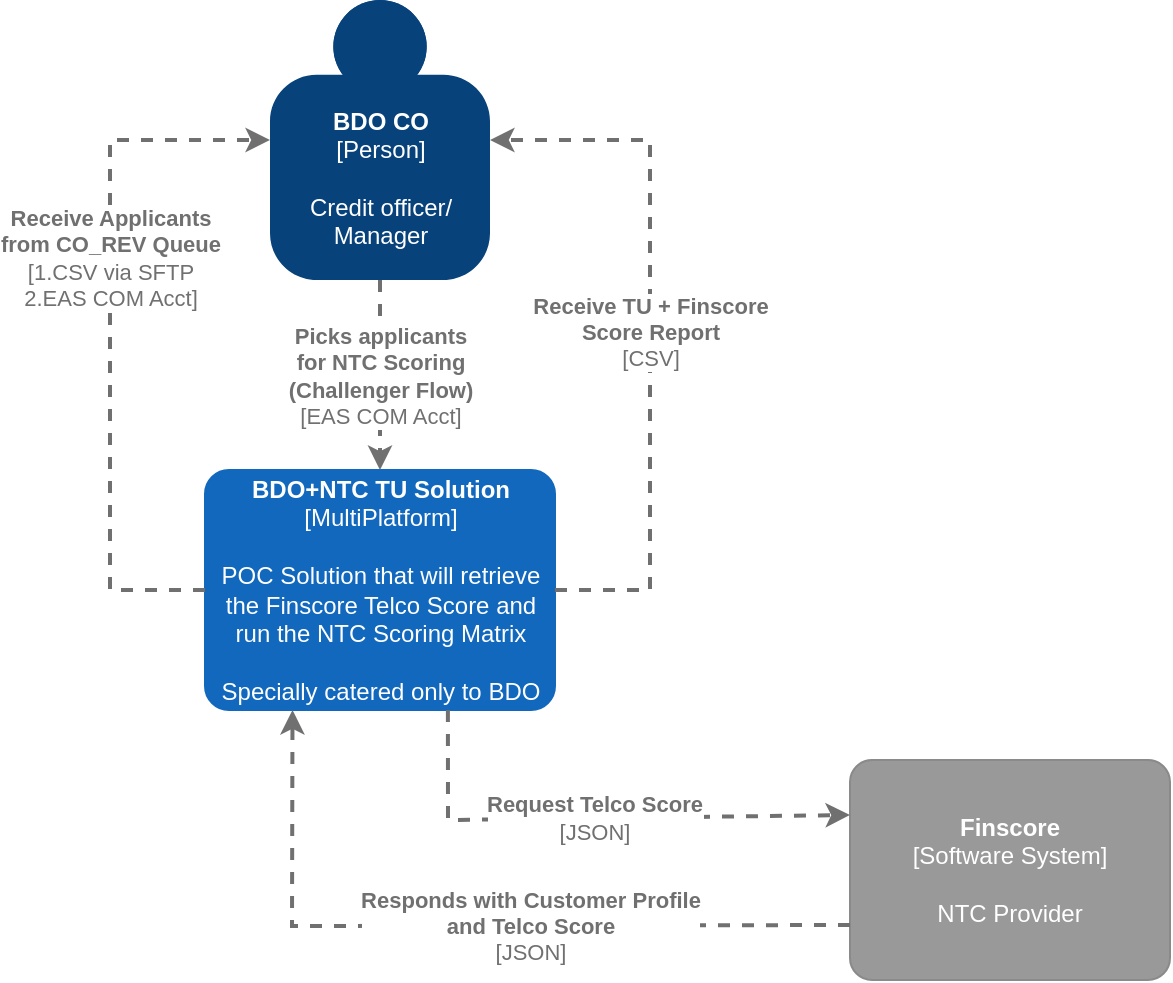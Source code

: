<mxfile version="13.6.9" type="github" pages="3">
  <diagram id="BH5cA6w0LtP4S3J9wWy8" name="Context Diagram">
    <mxGraphModel dx="2111" dy="555" grid="1" gridSize="10" guides="1" tooltips="1" connect="1" arrows="1" fold="1" page="1" pageScale="1" pageWidth="850" pageHeight="1100" math="0" shadow="0">
      <root>
        <mxCell id="0" />
        <mxCell id="1" parent="0" />
        <object placeholders="1" c4Name="BDO CO" c4Type="Person" c4Description="Credit officer/&#xa;Manager" label="&lt;b&gt;%c4Name%&lt;/b&gt;&lt;div&gt;[%c4Type%]&lt;/div&gt;&lt;br&gt;&lt;div&gt;%c4Description%&lt;/div&gt;" id="Vh95pBZR6eIjPIwUwSS7-1">
          <mxCell style="html=1;dashed=0;whitespace=wrap;fillColor=#08427b;strokeColor=none;fontColor=#ffffff;shape=mxgraph.c4.person;align=center;metaEdit=1;points=[[0.5,0,0],[1,0.5,0],[1,0.75,0],[0.75,1,0],[0.5,1,0],[0.25,1,0],[0,0.75,0],[0,0.5,0]];metaData={&quot;c4Type&quot;:{&quot;editable&quot;:false}};direction=east;" parent="1" vertex="1">
            <mxGeometry x="-80" y="60" width="110.0" height="140" as="geometry" />
          </mxCell>
        </object>
        <object placeholders="1" c4Name="BDO+NTC TU Solution" c4Description="POC Solution that will retrieve the Finscore Telco Score and run the NTC Scoring Matrix&#xa;&#xa;Specially catered only to BDO" label="&lt;b&gt;%c4Name%&lt;/b&gt;&lt;div&gt;[%c4Type%]&lt;/div&gt;&lt;br&gt;&lt;div&gt;%c4Description%&lt;/div&gt;" c4Type="MultiPlatform" id="Vh95pBZR6eIjPIwUwSS7-10">
          <mxCell style="rounded=1;whiteSpace=wrap;html=1;labelBackgroundColor=none;fillColor=#1168BD;fontColor=#ffffff;align=center;arcSize=10;strokeColor=#1168BD;metaEdit=1;metaData={&quot;c4Type&quot;:{&quot;editable&quot;:false}};points=[[0.25,0,0],[0.5,0,0],[0.75,0,0],[1,0.25,0],[1,0.5,0],[1,0.75,0],[0.75,1,0],[0.5,1,0],[0.25,1,0],[0,0.75,0],[0,0.5,0],[0,0.25,0]];" parent="1" vertex="1">
            <mxGeometry x="-112.5" y="295" width="175" height="120" as="geometry" />
          </mxCell>
        </object>
        <object placeholders="1" c4Name="Finscore" c4Type="Software System" c4Description="NTC Provider" label="&lt;b&gt;%c4Name%&lt;/b&gt;&lt;div&gt;[%c4Type%]&lt;/div&gt;&lt;br&gt;&lt;div&gt;%c4Description%&lt;/div&gt;" id="Vh95pBZR6eIjPIwUwSS7-12">
          <mxCell style="rounded=1;whiteSpace=wrap;html=1;labelBackgroundColor=none;fillColor=#999999;fontColor=#ffffff;align=center;arcSize=10;strokeColor=#8A8A8A;metaEdit=1;metaData={&quot;c4Type&quot;:{&quot;editable&quot;:false}};points=[[0.25,0,0],[0.5,0,0],[0.75,0,0],[1,0.25,0],[1,0.5,0],[1,0.75,0],[0.75,1,0],[0.5,1,0],[0.25,1,0],[0,0.75,0],[0,0.5,0],[0,0.25,0]];" parent="1" vertex="1">
            <mxGeometry x="210" y="440" width="160" height="110.0" as="geometry" />
          </mxCell>
        </object>
        <object placeholders="1" c4Type="Relationship" c4Technology="JSON" c4Description="Request Telco Score" label="&lt;div style=&quot;text-align: left&quot;&gt;&lt;div style=&quot;text-align: center&quot;&gt;&lt;b&gt;%c4Description%&lt;/b&gt;&lt;/div&gt;&lt;div style=&quot;text-align: center&quot;&gt;[%c4Technology%]&lt;/div&gt;&lt;/div&gt;" id="Vh95pBZR6eIjPIwUwSS7-13">
          <mxCell style="edgeStyle=none;rounded=0;html=1;entryX=0;entryY=0.25;jettySize=auto;orthogonalLoop=1;strokeColor=#707070;strokeWidth=2;fontColor=#707070;jumpStyle=none;dashed=1;metaEdit=1;metaData={&quot;c4Type&quot;:{&quot;editable&quot;:false}};entryDx=0;entryDy=0;entryPerimeter=0;exitX=0.694;exitY=1;exitDx=0;exitDy=0;exitPerimeter=0;" parent="1" source="Vh95pBZR6eIjPIwUwSS7-10" target="Vh95pBZR6eIjPIwUwSS7-12" edge="1">
            <mxGeometry width="160" relative="1" as="geometry">
              <mxPoint x="-10" y="440" as="sourcePoint" />
              <mxPoint x="510" y="260" as="targetPoint" />
              <Array as="points">
                <mxPoint x="9" y="470" />
              </Array>
            </mxGeometry>
          </mxCell>
        </object>
        <object placeholders="1" c4Type="Relationship" c4Technology="JSON" c4Description="Responds with Customer Profile&#xa;and Telco Score" label="&lt;div style=&quot;text-align: left&quot;&gt;&lt;div style=&quot;text-align: center&quot;&gt;&lt;b&gt;%c4Description%&lt;/b&gt;&lt;/div&gt;&lt;div style=&quot;text-align: center&quot;&gt;[%c4Technology%]&lt;/div&gt;&lt;/div&gt;" id="Vh95pBZR6eIjPIwUwSS7-15">
          <mxCell style="edgeStyle=none;rounded=0;html=1;jettySize=auto;orthogonalLoop=1;strokeColor=#707070;strokeWidth=2;fontColor=#707070;jumpStyle=none;dashed=1;metaEdit=1;metaData={&quot;c4Type&quot;:{&quot;editable&quot;:false}};exitX=0;exitY=0.75;exitDx=0;exitDy=0;exitPerimeter=0;entryX=0.25;entryY=1;entryDx=0;entryDy=0;entryPerimeter=0;" parent="1" source="Vh95pBZR6eIjPIwUwSS7-12" target="Vh95pBZR6eIjPIwUwSS7-10" edge="1">
            <mxGeometry x="-0.173" width="160" relative="1" as="geometry">
              <mxPoint x="470" y="430" as="sourcePoint" />
              <mxPoint x="-90" y="540" as="targetPoint" />
              <Array as="points">
                <mxPoint x="-69" y="523" />
              </Array>
              <mxPoint as="offset" />
            </mxGeometry>
          </mxCell>
        </object>
        <object placeholders="1" c4Type="Relationship" c4Technology="CSV" c4Description="Receive TU + Finscore&#xa;Score Report" label="&lt;div style=&quot;text-align: left&quot;&gt;&lt;div style=&quot;text-align: center&quot;&gt;&lt;b&gt;%c4Description%&lt;/b&gt;&lt;/div&gt;&lt;div style=&quot;text-align: center&quot;&gt;[%c4Technology%]&lt;/div&gt;&lt;/div&gt;" id="xN4kWHh51-cI1xFCAfzF-2">
          <mxCell style="edgeStyle=none;rounded=0;html=1;jettySize=auto;orthogonalLoop=1;strokeColor=#707070;strokeWidth=2;fontColor=#707070;jumpStyle=none;dashed=1;metaEdit=1;metaData={&quot;c4Type&quot;:{&quot;editable&quot;:false}};exitX=1;exitY=0.5;exitDx=0;exitDy=0;exitPerimeter=0;" edge="1" parent="1" source="Vh95pBZR6eIjPIwUwSS7-10" target="Vh95pBZR6eIjPIwUwSS7-1">
            <mxGeometry width="160" relative="1" as="geometry">
              <mxPoint x="417.5" y="334" as="sourcePoint" />
              <mxPoint x="448.02" y="130" as="targetPoint" />
              <Array as="points">
                <mxPoint x="110" y="355" />
                <mxPoint x="110" y="130" />
              </Array>
            </mxGeometry>
          </mxCell>
        </object>
        <object placeholders="1" c4Type="Relationship" c4Technology="1.CSV via SFTP &#xa;2.EAS COM Acct" c4Description="Receive Applicants&#xa;from CO_REV Queue " label="&lt;div style=&quot;text-align: left&quot;&gt;&lt;div style=&quot;text-align: center&quot;&gt;&lt;b&gt;%c4Description%&lt;/b&gt;&lt;/div&gt;&lt;div style=&quot;text-align: center&quot;&gt;[%c4Technology%]&lt;/div&gt;&lt;/div&gt;" id="xN4kWHh51-cI1xFCAfzF-3">
          <mxCell style="edgeStyle=none;rounded=0;html=1;jettySize=auto;orthogonalLoop=1;strokeColor=#707070;strokeWidth=2;fontColor=#707070;jumpStyle=none;dashed=1;metaEdit=1;metaData={&quot;c4Type&quot;:{&quot;editable&quot;:false}};exitX=0;exitY=0.5;exitDx=0;exitDy=0;exitPerimeter=0;entryX=0;entryY=0.5;entryDx=0;entryDy=0;entryPerimeter=0;" edge="1" parent="1" source="Vh95pBZR6eIjPIwUwSS7-10" target="Vh95pBZR6eIjPIwUwSS7-1">
            <mxGeometry x="0.214" width="160" relative="1" as="geometry">
              <mxPoint x="-267.5" y="355" as="sourcePoint" />
              <mxPoint x="-300" y="150" as="targetPoint" />
              <Array as="points">
                <mxPoint x="-160" y="355" />
                <mxPoint x="-160" y="240" />
                <mxPoint x="-160" y="130" />
              </Array>
              <mxPoint as="offset" />
            </mxGeometry>
          </mxCell>
        </object>
        <object placeholders="1" c4Type="Relationship" c4Technology="EAS COM Acct" c4Description="Picks applicants&#xa;for NTC Scoring&#xa;(Challenger Flow)" label="&lt;div style=&quot;text-align: left&quot;&gt;&lt;div style=&quot;text-align: center&quot;&gt;&lt;b&gt;%c4Description%&lt;/b&gt;&lt;/div&gt;&lt;div style=&quot;text-align: center&quot;&gt;[%c4Technology%]&lt;/div&gt;&lt;/div&gt;" id="HJMhBryUnz1DlV29utVQ-2">
          <mxCell style="edgeStyle=none;rounded=0;html=1;jettySize=auto;orthogonalLoop=1;strokeColor=#707070;strokeWidth=2;fontColor=#707070;jumpStyle=none;dashed=1;metaEdit=1;metaData={&quot;c4Type&quot;:{&quot;editable&quot;:false}};exitX=0.5;exitY=1;exitDx=0;exitDy=0;exitPerimeter=0;entryX=0.5;entryY=0;entryDx=0;entryDy=0;entryPerimeter=0;" edge="1" parent="1" source="Vh95pBZR6eIjPIwUwSS7-1" target="Vh95pBZR6eIjPIwUwSS7-10">
            <mxGeometry width="160" relative="1" as="geometry">
              <mxPoint x="-25" y="200.0" as="sourcePoint" />
              <mxPoint x="-25" y="295" as="targetPoint" />
            </mxGeometry>
          </mxCell>
        </object>
      </root>
    </mxGraphModel>
  </diagram>
  <diagram id="ZKxUWZSnLDFVGz_a9ExP" name="LVL1:">
    <mxGraphModel dx="2111" dy="555" grid="1" gridSize="10" guides="1" tooltips="1" connect="1" arrows="1" fold="1" page="1" pageScale="1" pageWidth="850" pageHeight="1100" math="0" shadow="0">
      <root>
        <mxCell id="hT9_Gym_UWLrRdgtbFhu-0" />
        <mxCell id="hT9_Gym_UWLrRdgtbFhu-1" parent="hT9_Gym_UWLrRdgtbFhu-0" />
        <object placeholders="1" c4Name="BDO+NTC Solution" c4Type="ExecutionEnvironment" c4Application="POC Solution" label="&lt;div style=&quot;text-align: left&quot;&gt;%c4Name%&lt;/div&gt;&lt;div style=&quot;text-align: left&quot;&gt;[%c4Application%]&lt;/div&gt;" id="cXf5hb1CtbyeH9ujMEFO-0">
          <mxCell style="rounded=1;whiteSpace=wrap;html=1;labelBackgroundColor=none;fillColor=#ffffff;fontColor=#000000;align=left;arcSize=9;strokeColor=#000000;verticalAlign=bottom;metaEdit=1;metaData={&quot;c4Type&quot;:{&quot;editable&quot;:false}};points=[[0.25,0,0],[0.5,0,0],[0.75,0,0],[1,0.25,0],[1,0.5,0],[1,0.75,0],[0.75,1,0],[0.5,1,0],[0.25,1,0],[0,0.75,0],[0,0.5,0],[0,0.25,0]];" vertex="1" parent="hT9_Gym_UWLrRdgtbFhu-1">
            <mxGeometry x="-180" y="290" width="800" height="490" as="geometry" />
          </mxCell>
        </object>
        <object placeholders="1" c4Name="NTC Custom Service" c4Type="Windows Scheduled Task" c4Description="Main Tasks of this service are:&#xa;1. Extract and send GR02 Apps to BDO&#xa;2. Extract apps for NTC scoring&#xa;3. API Integration to Finscore&#xa;4. Run NTC Scoring Matrix&#xa;5. Create and send Final NTC Decision Report to BDO" label="&lt;b&gt;%c4Name%&lt;/b&gt;&lt;div&gt;[%c4Type%]&lt;/div&gt;&lt;br&gt;&lt;div&gt;%c4Description%&lt;/div&gt;" id="37u92q2vZKkqw5dop6tL-0">
          <mxCell style="rounded=1;whiteSpace=wrap;html=1;labelBackgroundColor=none;fillColor=#1168BD;fontColor=#ffffff;align=center;arcSize=10;strokeColor=#1168BD;metaEdit=1;metaData={&quot;c4Type&quot;:{&quot;editable&quot;:false}};points=[[0.25,0,0],[0.5,0,0],[0.75,0,0],[1,0.25,0],[1,0.5,0],[1,0.75,0],[0.75,1,0],[0.5,1,0],[0.25,1,0],[0,0.75,0],[0,0.5,0],[0,0.25,0]];" vertex="1" parent="hT9_Gym_UWLrRdgtbFhu-1">
            <mxGeometry x="180" y="320" width="280" height="150" as="geometry" />
          </mxCell>
        </object>
        <object placeholders="1" c4Name="BDO CO" c4Type="Person" c4Description="Credit officer/&#xa;Manager" label="&lt;b&gt;%c4Name%&lt;/b&gt;&lt;div&gt;[%c4Type%]&lt;/div&gt;&lt;br&gt;&lt;div&gt;%c4Description%&lt;/div&gt;" id="GxmO7wgZ9uiVb8l-BIQO-0">
          <mxCell style="html=1;dashed=0;whitespace=wrap;fillColor=#08427b;strokeColor=none;fontColor=#ffffff;shape=mxgraph.c4.person;align=center;metaEdit=1;points=[[0.5,0,0],[1,0.5,0],[1,0.75,0],[0.75,1,0],[0.5,1,0],[0.25,1,0],[0,0.75,0],[0,0.5,0]];metaData={&quot;c4Type&quot;:{&quot;editable&quot;:false}};direction=east;" vertex="1" parent="hT9_Gym_UWLrRdgtbFhu-1">
            <mxGeometry x="70" y="50" width="110.0" height="140" as="geometry" />
          </mxCell>
        </object>
        <object placeholders="1" c4Type="Relationship" c4Technology="CSV via SFTP (SOD)" c4Description="Show GR02 applicants&#xa;from CO_REV Queue &#xa;(Candiates for NTC Rescoring)" label="&lt;div style=&quot;text-align: left&quot;&gt;&lt;div style=&quot;text-align: center&quot;&gt;&lt;b&gt;%c4Description%&lt;/b&gt;&lt;/div&gt;&lt;div style=&quot;text-align: center&quot;&gt;[%c4Technology%]&lt;/div&gt;&lt;/div&gt;" id="EHQLHGRBoOZNIH0Q0aw6-0">
          <mxCell style="edgeStyle=none;rounded=0;html=1;jettySize=auto;orthogonalLoop=1;strokeColor=#707070;strokeWidth=2;fontColor=#707070;jumpStyle=none;dashed=1;metaEdit=1;metaData={&quot;c4Type&quot;:{&quot;editable&quot;:false}};entryX=0.5;entryY=1;entryDx=0;entryDy=0;entryPerimeter=0;exitX=0.25;exitY=0;exitDx=0;exitDy=0;exitPerimeter=0;" edge="1" parent="hT9_Gym_UWLrRdgtbFhu-1" source="37u92q2vZKkqw5dop6tL-0" target="GxmO7wgZ9uiVb8l-BIQO-0">
            <mxGeometry width="160" relative="1" as="geometry">
              <mxPoint x="40.94" y="420.75" as="sourcePoint" />
              <mxPoint x="-135" y="80" as="targetPoint" />
              <Array as="points" />
            </mxGeometry>
          </mxCell>
        </object>
        <object placeholders="1" c4Name="EAS" c4Type="Software System" c4Description="TU Platform used primarily by BDO for their acquisition. " label="&lt;b&gt;%c4Name%&lt;/b&gt;&lt;div&gt;[%c4Type%]&lt;/div&gt;&lt;br&gt;&lt;div&gt;%c4Description%&lt;/div&gt;" id="3ccV-9EN9dXnV1siWjyV-0">
          <mxCell style="rounded=1;whiteSpace=wrap;html=1;labelBackgroundColor=none;fillColor=#1168BD;fontColor=#ffffff;align=center;arcSize=10;strokeColor=#1168BD;metaEdit=1;metaData={&quot;c4Type&quot;:{&quot;editable&quot;:false}};points=[[0.25,0,0],[0.5,0,0],[0.75,0,0],[1,0.25,0],[1,0.5,0],[1,0.75,0],[0.75,1,0],[0.5,1,0],[0.25,1,0],[0,0.75,0],[0,0.5,0],[0,0.25,0]];" vertex="1" parent="hT9_Gym_UWLrRdgtbFhu-1">
            <mxGeometry x="-160" y="320" width="160" height="110.0" as="geometry" />
          </mxCell>
        </object>
        <object placeholders="1" c4Type="Relationship" c4Technology="EAS COM Acct" c4Description="Show ALL applicants &#xa;from CO_REV Queue&#xa;" label="&lt;div style=&quot;text-align: left&quot;&gt;&lt;div style=&quot;text-align: center&quot;&gt;&lt;b&gt;%c4Description%&lt;/b&gt;&lt;/div&gt;&lt;div style=&quot;text-align: center&quot;&gt;[%c4Technology%]&lt;/div&gt;&lt;/div&gt;" id="1cxYHh-_L3jBsOSI1QAR-0">
          <mxCell style="edgeStyle=none;rounded=0;html=1;entryX=0.5;entryY=1;jettySize=auto;orthogonalLoop=1;strokeColor=#707070;strokeWidth=2;fontColor=#707070;jumpStyle=none;dashed=1;metaEdit=1;metaData={&quot;c4Type&quot;:{&quot;editable&quot;:false}};entryDx=0;entryDy=0;entryPerimeter=0;exitX=0.75;exitY=0;exitDx=0;exitDy=0;exitPerimeter=0;" edge="1" parent="hT9_Gym_UWLrRdgtbFhu-1" source="3ccV-9EN9dXnV1siWjyV-0" target="GxmO7wgZ9uiVb8l-BIQO-0">
            <mxGeometry x="0.005" y="-6" width="160" relative="1" as="geometry">
              <mxPoint x="-190" y="440" as="sourcePoint" />
              <mxPoint x="-190" y="150" as="targetPoint" />
              <Array as="points" />
              <mxPoint as="offset" />
            </mxGeometry>
          </mxCell>
        </object>
        <object placeholders="1" c4Type="Relationship" c4Technology="EAS COM Acct" c4Description="This is the Challenger Flow&#xa;Randomly pick GR02 applications &#xa;for NTC Scoring&#xa;&#xa;(MDP)&#xa;Use RPA to automate&#xa;applicant selection" label="&lt;div style=&quot;text-align: left&quot;&gt;&lt;div style=&quot;text-align: center&quot;&gt;&lt;b&gt;%c4Description%&lt;/b&gt;&lt;/div&gt;&lt;div style=&quot;text-align: center&quot;&gt;[%c4Technology%]&lt;/div&gt;&lt;/div&gt;" id="ZxOQjYCEzSlwIEiX8zVJ-0">
          <mxCell style="edgeStyle=none;rounded=0;html=1;jettySize=auto;orthogonalLoop=1;strokeColor=#707070;strokeWidth=2;fontColor=#707070;jumpStyle=none;dashed=1;metaEdit=1;metaData={&quot;c4Type&quot;:{&quot;editable&quot;:false}};entryX=-0.019;entryY=0.564;entryDx=0;entryDy=0;entryPerimeter=0;exitX=-0.018;exitY=0.586;exitDx=0;exitDy=0;exitPerimeter=0;" edge="1" parent="hT9_Gym_UWLrRdgtbFhu-1" source="GxmO7wgZ9uiVb8l-BIQO-0" target="3ccV-9EN9dXnV1siWjyV-0">
            <mxGeometry x="-0.502" width="160" relative="1" as="geometry">
              <mxPoint x="20" y="140" as="sourcePoint" />
              <mxPoint x="-270" y="495" as="targetPoint" />
              <Array as="points">
                <mxPoint x="-240" y="132" />
                <mxPoint x="-240" y="382" />
              </Array>
              <mxPoint as="offset" />
            </mxGeometry>
          </mxCell>
        </object>
        <object placeholders="1" c4Type="Database" c4Technology="DataVault" c4Description="Reporting DB" label="%c4Type%&lt;div&gt;[Container:&amp;nbsp;%c4Technology%]&lt;/div&gt;&lt;br&gt;&lt;div&gt;%c4Description%&lt;/div&gt;" id="dQQWRE3NxCzeBafHUe2M-0">
          <mxCell style="shape=cylinder;whiteSpace=wrap;html=1;boundedLbl=1;rounded=0;labelBackgroundColor=none;fillColor=#438DD5;fontSize=12;fontColor=#ffffff;align=center;strokeColor=#3C7FC0;metaEdit=1;points=[[0.5,0,0],[1,0.25,0],[1,0.5,0],[1,0.75,0],[0.5,1,0],[0,0.75,0],[0,0.5,0],[0,0.25,0]];metaData={&quot;c4Type&quot;:{&quot;editable&quot;:false}};" vertex="1" parent="hT9_Gym_UWLrRdgtbFhu-1">
            <mxGeometry x="-160" y="530" width="160" height="140" as="geometry" />
          </mxCell>
        </object>
        <object placeholders="1" c4Type="Relationship" c4Technology="SQL" c4Description="Write all applicants &#xa;from CO_REV Queue" label="&lt;div style=&quot;text-align: left&quot;&gt;&lt;div style=&quot;text-align: center&quot;&gt;&lt;b&gt;%c4Description%&lt;/b&gt;&lt;/div&gt;&lt;div style=&quot;text-align: center&quot;&gt;[%c4Technology%]&lt;/div&gt;&lt;/div&gt;" id="ouHr7YfOHY1JruKniugX-0">
          <mxCell style="edgeStyle=none;rounded=0;html=1;entryX=0.5;entryY=0;jettySize=auto;orthogonalLoop=1;strokeColor=#707070;strokeWidth=2;fontColor=#707070;jumpStyle=none;dashed=1;metaEdit=1;metaData={&quot;c4Type&quot;:{&quot;editable&quot;:false}};entryDx=0;entryDy=0;entryPerimeter=0;" edge="1" parent="hT9_Gym_UWLrRdgtbFhu-1" target="dQQWRE3NxCzeBafHUe2M-0">
            <mxGeometry width="160" relative="1" as="geometry">
              <mxPoint x="-80.71" y="430" as="sourcePoint" />
              <mxPoint x="-80.71" y="570.0" as="targetPoint" />
            </mxGeometry>
          </mxCell>
        </object>
        <object placeholders="1" c4Type="Relationship" c4Technology="via Task Scheduler (EOD)" c4Description="Extract filtered applications:&#xa;*GR02 apps&#xa;*Updated by COM acct&#xa;*Updated within the day" label="&lt;div style=&quot;text-align: left&quot;&gt;&lt;div style=&quot;text-align: center&quot;&gt;&lt;b&gt;%c4Description%&lt;/b&gt;&lt;/div&gt;&lt;div style=&quot;text-align: center&quot;&gt;[%c4Technology%]&lt;/div&gt;&lt;/div&gt;" id="gEBUWl91GFjIbVH0hMfr-0">
          <mxCell style="edgeStyle=none;rounded=0;html=1;jettySize=auto;orthogonalLoop=1;strokeColor=#707070;strokeWidth=2;fontColor=#707070;jumpStyle=none;dashed=1;metaEdit=1;metaData={&quot;c4Type&quot;:{&quot;editable&quot;:false}};exitX=0.25;exitY=1;exitDx=0;exitDy=0;exitPerimeter=0;entryX=0.438;entryY=1;entryDx=0;entryDy=0;entryPerimeter=0;" edge="1" parent="hT9_Gym_UWLrRdgtbFhu-1" source="37u92q2vZKkqw5dop6tL-0" target="dQQWRE3NxCzeBafHUe2M-0">
            <mxGeometry x="0.104" width="160" relative="1" as="geometry">
              <mxPoint x="10" y="457.5" as="sourcePoint" />
              <mxPoint x="-85" y="731" as="targetPoint" />
              <Array as="points">
                <mxPoint x="250" y="730" />
                <mxPoint x="-90" y="730" />
              </Array>
              <mxPoint as="offset" />
            </mxGeometry>
          </mxCell>
        </object>
        <object placeholders="1" c4Name="Finscore" c4Type="Software System" c4Description="NTC Provider" label="&lt;b&gt;%c4Name%&lt;/b&gt;&lt;div&gt;[%c4Type%]&lt;/div&gt;&lt;br&gt;&lt;div&gt;%c4Description%&lt;/div&gt;" id="-kUQHsgBEVjso1wC0Tn_-0">
          <mxCell style="rounded=1;whiteSpace=wrap;html=1;labelBackgroundColor=none;fillColor=#999999;fontColor=#ffffff;align=center;arcSize=10;strokeColor=#8A8A8A;metaEdit=1;metaData={&quot;c4Type&quot;:{&quot;editable&quot;:false}};points=[[0.25,0,0],[0.5,0,0],[0.75,0,0],[1,0.25,0],[1,0.5,0],[1,0.75,0],[0.75,1,0],[0.5,1,0],[0.25,1,0],[0,0.75,0],[0,0.5,0],[0,0.25,0]];" vertex="1" parent="hT9_Gym_UWLrRdgtbFhu-1">
            <mxGeometry x="740" y="630" width="160" height="110.0" as="geometry" />
          </mxCell>
        </object>
        <object placeholders="1" c4Type="Relationship" c4Technology="JSON" c4Description="Request Telco Score" label="&lt;div style=&quot;text-align: left&quot;&gt;&lt;div style=&quot;text-align: center&quot;&gt;&lt;b&gt;%c4Description%&lt;/b&gt;&lt;/div&gt;&lt;div style=&quot;text-align: center&quot;&gt;[%c4Technology%]&lt;/div&gt;&lt;/div&gt;" id="-kUQHsgBEVjso1wC0Tn_-1">
          <mxCell style="edgeStyle=none;rounded=0;html=1;jettySize=auto;orthogonalLoop=1;strokeColor=#707070;strokeWidth=2;fontColor=#707070;jumpStyle=none;dashed=1;metaEdit=1;metaData={&quot;c4Type&quot;:{&quot;editable&quot;:false}};entryX=0;entryY=0.25;entryDx=0;entryDy=0;entryPerimeter=0;exitX=0.75;exitY=1;exitDx=0;exitDy=0;exitPerimeter=0;" edge="1" parent="hT9_Gym_UWLrRdgtbFhu-1" target="-kUQHsgBEVjso1wC0Tn_-0" source="37u92q2vZKkqw5dop6tL-0">
            <mxGeometry width="160" relative="1" as="geometry">
              <mxPoint x="610" y="590" as="sourcePoint" />
              <mxPoint x="690" y="360" as="targetPoint" />
              <Array as="points">
                <mxPoint x="390" y="658" />
              </Array>
            </mxGeometry>
          </mxCell>
        </object>
        <object placeholders="1" c4Type="Relationship" c4Technology="JSON" c4Description="Responds with Customer Profile&#xa;and Telco Score" label="&lt;div style=&quot;text-align: left&quot;&gt;&lt;div style=&quot;text-align: center&quot;&gt;&lt;b&gt;%c4Description%&lt;/b&gt;&lt;/div&gt;&lt;div style=&quot;text-align: center&quot;&gt;[%c4Technology%]&lt;/div&gt;&lt;/div&gt;" id="-kUQHsgBEVjso1wC0Tn_-2">
          <mxCell style="edgeStyle=none;rounded=0;html=1;jettySize=auto;orthogonalLoop=1;strokeColor=#707070;strokeWidth=2;fontColor=#707070;jumpStyle=none;dashed=1;metaEdit=1;metaData={&quot;c4Type&quot;:{&quot;editable&quot;:false}};exitX=0;exitY=0.75;exitDx=0;exitDy=0;exitPerimeter=0;" edge="1" parent="hT9_Gym_UWLrRdgtbFhu-1" source="-kUQHsgBEVjso1wC0Tn_-0" target="37u92q2vZKkqw5dop6tL-0">
            <mxGeometry width="160" relative="1" as="geometry">
              <mxPoint x="524.01" y="490" as="sourcePoint" />
              <mxPoint x="360" y="540" as="targetPoint" />
              <Array as="points">
                <mxPoint x="318" y="713" />
              </Array>
            </mxGeometry>
          </mxCell>
        </object>
        <object placeholders="1" c4Type="Database" c4Technology="Custom DB" c4Description="BDO Custom DB" label="%c4Type%&lt;div&gt;[Container:&amp;nbsp;%c4Technology%]&lt;/div&gt;&lt;br&gt;&lt;div&gt;%c4Description%&lt;/div&gt;" id="bNmlYgDyzs24G5dRwoP9-0">
          <mxCell style="shape=cylinder;whiteSpace=wrap;html=1;boundedLbl=1;rounded=0;labelBackgroundColor=none;fillColor=#438DD5;fontSize=12;fontColor=#ffffff;align=center;strokeColor=#3C7FC0;metaEdit=1;points=[[0.5,0,0],[1,0.25,0],[1,0.5,0],[1,0.75,0],[0.5,1,0],[0,0.75,0],[0,0.5,0],[0,0.25,0]];metaData={&quot;c4Type&quot;:{&quot;editable&quot;:false}};" vertex="1" parent="hT9_Gym_UWLrRdgtbFhu-1">
            <mxGeometry x="450" y="490" width="160" height="140" as="geometry" />
          </mxCell>
        </object>
        <object placeholders="1" c4Type="Relationship" c4Technology="SQL" c4Description="Write Final &#xa;NTC Decision" label="&lt;div style=&quot;text-align: left&quot;&gt;&lt;div style=&quot;text-align: center&quot;&gt;&lt;b&gt;%c4Description%&lt;/b&gt;&lt;/div&gt;&lt;div style=&quot;text-align: center&quot;&gt;[%c4Technology%]&lt;/div&gt;&lt;/div&gt;" id="qUuzhICuQ045Rr804bNP-0">
          <mxCell style="edgeStyle=none;rounded=0;html=1;jettySize=auto;orthogonalLoop=1;strokeColor=#707070;strokeWidth=2;fontColor=#707070;jumpStyle=none;dashed=1;metaEdit=1;metaData={&quot;c4Type&quot;:{&quot;editable&quot;:false}};entryX=0.5;entryY=0;entryDx=0;entryDy=0;entryPerimeter=0;exitX=1.013;exitY=0.39;exitDx=0;exitDy=0;exitPerimeter=0;" edge="1" parent="hT9_Gym_UWLrRdgtbFhu-1" source="37u92q2vZKkqw5dop6tL-0" target="bNmlYgDyzs24G5dRwoP9-0">
            <mxGeometry x="-0.25" y="-31" width="160" relative="1" as="geometry">
              <mxPoint x="420" y="520" as="sourcePoint" />
              <mxPoint x="530" y="520" as="targetPoint" />
              <Array as="points">
                <mxPoint x="530" y="379" />
              </Array>
              <mxPoint x="31" y="30" as="offset" />
            </mxGeometry>
          </mxCell>
        </object>
        <object placeholders="1" c4Type="Relationship" c4Technology="CSV via SMTP&#xa;(MDP) via SFTP" c4Description="Receive &#xa;Final NTC Decision Report&#xa;" label="&lt;div style=&quot;text-align: left&quot;&gt;&lt;div style=&quot;text-align: center&quot;&gt;&lt;b&gt;%c4Description%&lt;/b&gt;&lt;/div&gt;&lt;div style=&quot;text-align: center&quot;&gt;[%c4Technology%]&lt;/div&gt;&lt;/div&gt;" id="25d5JoBxX6cBeZxF8CrF-0">
          <mxCell style="edgeStyle=none;rounded=0;html=1;jettySize=auto;orthogonalLoop=1;strokeColor=#707070;strokeWidth=2;fontColor=#707070;jumpStyle=none;dashed=1;metaEdit=1;metaData={&quot;c4Type&quot;:{&quot;editable&quot;:false}};exitX=0.75;exitY=0;exitDx=0;exitDy=0;exitPerimeter=0;entryX=1.031;entryY=0.564;entryDx=0;entryDy=0;entryPerimeter=0;" edge="1" parent="hT9_Gym_UWLrRdgtbFhu-1" source="37u92q2vZKkqw5dop6tL-0" target="GxmO7wgZ9uiVb8l-BIQO-0">
            <mxGeometry x="0.386" width="160" relative="1" as="geometry">
              <mxPoint x="330" y="30" as="sourcePoint" />
              <mxPoint x="310" y="180" as="targetPoint" />
              <Array as="points">
                <mxPoint x="395" y="129" />
                <mxPoint x="270" y="129" />
              </Array>
              <mxPoint as="offset" />
            </mxGeometry>
          </mxCell>
        </object>
        <object placeholders="1" c4Type="Relationship" c4Technology="SQL" c4Description="Extract GR02 &#xa;applicants for NTC Rescoring" label="&lt;div style=&quot;text-align: left&quot;&gt;&lt;div style=&quot;text-align: center&quot;&gt;&lt;b&gt;%c4Description%&lt;/b&gt;&lt;/div&gt;&lt;div style=&quot;text-align: center&quot;&gt;[%c4Technology%]&lt;/div&gt;&lt;/div&gt;" id="qEfH7JO6zjQjNf3c0fl5-0">
          <mxCell style="edgeStyle=none;rounded=0;html=1;jettySize=auto;orthogonalLoop=1;strokeColor=#707070;strokeWidth=2;fontColor=#707070;jumpStyle=none;dashed=1;metaEdit=1;metaData={&quot;c4Type&quot;:{&quot;editable&quot;:false}};exitX=0;exitY=0.5;exitDx=0;exitDy=0;exitPerimeter=0;entryX=1;entryY=0.5;entryDx=0;entryDy=0;entryPerimeter=0;" edge="1" parent="hT9_Gym_UWLrRdgtbFhu-1" source="37u92q2vZKkqw5dop6tL-0" target="dQQWRE3NxCzeBafHUe2M-0">
            <mxGeometry width="160" relative="1" as="geometry">
              <mxPoint x="157" y="400" as="sourcePoint" />
              <mxPoint x="30" y="632" as="targetPoint" />
              <Array as="points">
                <mxPoint x="90" y="395" />
                <mxPoint x="90" y="600" />
              </Array>
            </mxGeometry>
          </mxCell>
        </object>
        <mxCell id="k3chfqWOKIHEiO1Mzkhq-0" value="&lt;div align=&quot;left&quot;&gt;&lt;font style=&quot;font-size: 24px&quot;&gt;MVP: Most Viable Product (Required)&lt;br&gt;&lt;/font&gt;&lt;/div&gt;&lt;div align=&quot;left&quot;&gt;&lt;p&gt;&lt;font style=&quot;font-size: 24px&quot;&gt;MDP: Most Desirable Product (nice to have)&lt;/font&gt;&lt;/p&gt;&lt;/div&gt;&lt;div align=&quot;left&quot;&gt;&lt;font size=&quot;3&quot;&gt;*Unless stated as MDP, all flows are MVP&lt;br&gt;&lt;/font&gt;&lt;/div&gt;" style="text;html=1;strokeColor=none;fillColor=none;align=left;verticalAlign=middle;whiteSpace=wrap;rounded=0;" vertex="1" parent="hT9_Gym_UWLrRdgtbFhu-1">
          <mxGeometry x="430" y="160" width="520" height="120" as="geometry" />
        </mxCell>
      </root>
    </mxGraphModel>
  </diagram>
  <diagram id="IEk77Ngnxe2xVnEHTHIu" name="LV2:">
    <mxGraphModel dx="2334" dy="1753" grid="1" gridSize="10" guides="1" tooltips="1" connect="1" arrows="1" fold="1" page="1" pageScale="1" pageWidth="850" pageHeight="1100" math="0" shadow="0">
      <root>
        <mxCell id="tVnu-UGthYwLhoXiBnp2-0" />
        <mxCell id="tVnu-UGthYwLhoXiBnp2-1" parent="tVnu-UGthYwLhoXiBnp2-0" />
        <object placeholders="1" c4Name="NTC Custom Application" c4Type="ExecutionEnvironment" c4Application="Windows Scheduled Task" label="&lt;div style=&quot;text-align: left&quot;&gt;%c4Name%&lt;/div&gt;&lt;div style=&quot;text-align: left&quot;&gt;[%c4Application%]&lt;/div&gt;" id="YwaSQJJlSJJ4P1g5Ae3p-0">
          <mxCell style="rounded=1;whiteSpace=wrap;html=1;labelBackgroundColor=none;fillColor=#ffffff;fontColor=#000000;align=left;arcSize=5;strokeColor=#000000;verticalAlign=bottom;metaEdit=1;metaData={&quot;c4Type&quot;:{&quot;editable&quot;:false}};points=[[0.25,0,0],[0.5,0,0],[0.75,0,0],[1,0.25,0],[1,0.5,0],[1,0.75,0],[0.75,1,0],[0.5,1,0],[0.25,1,0],[0,0.75,0],[0,0.5,0],[0,0.25,0]];" vertex="1" parent="tVnu-UGthYwLhoXiBnp2-1">
            <mxGeometry x="-190" y="160" width="740" height="690" as="geometry" />
          </mxCell>
        </object>
        <object placeholders="1" c4Name="Extraction Task #1" c4Type="Container" c4Technology="Windows Scheduled Task" c4Description="Extract all applicants with GRO2 tagging from CO_REV Queue&#xa;&#xa;" label="&lt;b&gt;%c4Name%&lt;/b&gt;&lt;div&gt;[%c4Type%: %c4Technology%]&lt;/div&gt;&lt;br&gt;&lt;div&gt;%c4Description%&lt;/div&gt;" id="xVl4WOLyOaCczIZO7i75-8">
          <mxCell style="rounded=1;whiteSpace=wrap;html=1;labelBackgroundColor=none;fillColor=#85BBF0;fontColor=#ffffff;align=center;arcSize=10;strokeColor=#78A8D8;metaEdit=1;metaData={&quot;c4Type&quot;:{&quot;editable&quot;:false}};points=[[0.25,0,0],[0.5,0,0],[0.75,0,0],[1,0.25,0],[1,0.5,0],[1,0.75,0],[0.75,1,0],[0.5,1,0],[0.25,1,0],[0,0.75,0],[0,0.5,0],[0,0.25,0]];" vertex="1" parent="tVnu-UGthYwLhoXiBnp2-1">
            <mxGeometry x="-95" y="280" width="160" height="110.0" as="geometry" />
          </mxCell>
        </object>
        <object placeholders="1" c4Name="BDO CO" c4Type="Person" c4Description="Credit officer/&#xa;Manager" label="&lt;b&gt;%c4Name%&lt;/b&gt;&lt;div&gt;[%c4Type%]&lt;/div&gt;&lt;br&gt;&lt;div&gt;%c4Description%&lt;/div&gt;" id="xVl4WOLyOaCczIZO7i75-0">
          <mxCell style="html=1;dashed=0;whitespace=wrap;fillColor=#08427b;strokeColor=none;fontColor=#ffffff;shape=mxgraph.c4.person;align=center;metaEdit=1;points=[[0.5,0,0],[1,0.5,0],[1,0.75,0],[0.75,1,0],[0.5,1,0],[0.25,1,0],[0,0.75,0],[0,0.5,0]];metaData={&quot;c4Type&quot;:{&quot;editable&quot;:false}};direction=east;" vertex="1" parent="tVnu-UGthYwLhoXiBnp2-1">
            <mxGeometry x="-205" y="-10" width="110.0" height="140" as="geometry" />
          </mxCell>
        </object>
        <object placeholders="1" c4Name="EAS" c4Type="Software System" c4Description="TU Platform used primarily by BDO for their acquisition. " label="&lt;b&gt;%c4Name%&lt;/b&gt;&lt;div&gt;[%c4Type%]&lt;/div&gt;&lt;br&gt;&lt;div&gt;%c4Description%&lt;/div&gt;" id="xVl4WOLyOaCczIZO7i75-1">
          <mxCell style="rounded=1;whiteSpace=wrap;html=1;labelBackgroundColor=none;fillColor=#1168BD;fontColor=#ffffff;align=center;arcSize=10;strokeColor=#1168BD;metaEdit=1;metaData={&quot;c4Type&quot;:{&quot;editable&quot;:false}};points=[[0.25,0,0],[0.5,0,0],[0.75,0,0],[1,0.25,0],[1,0.5,0],[1,0.75,0],[0.75,1,0],[0.5,1,0],[0.25,1,0],[0,0.75,0],[0,0.5,0],[0,0.25,0]];" vertex="1" parent="tVnu-UGthYwLhoXiBnp2-1">
            <mxGeometry x="-385" y="280" width="160" height="110.0" as="geometry" />
          </mxCell>
        </object>
        <object placeholders="1" c4Type="Relationship" c4Technology="EAS COM Acct" c4Description="&#xa;Show applicants &#xa;from CO_REV Queue&#xa;" label="&lt;div style=&quot;text-align: left&quot;&gt;&lt;div style=&quot;text-align: center&quot;&gt;&lt;b&gt;%c4Description%&lt;/b&gt;&lt;/div&gt;&lt;div style=&quot;text-align: center&quot;&gt;[%c4Technology%]&lt;/div&gt;&lt;/div&gt;" id="xVl4WOLyOaCczIZO7i75-2">
          <mxCell style="edgeStyle=none;rounded=0;html=1;entryX=0.5;entryY=1;jettySize=auto;orthogonalLoop=1;strokeColor=#707070;strokeWidth=2;fontColor=#707070;jumpStyle=none;dashed=1;metaEdit=1;metaData={&quot;c4Type&quot;:{&quot;editable&quot;:false}};entryDx=0;entryDy=0;entryPerimeter=0;exitX=0.5;exitY=0;exitDx=0;exitDy=0;exitPerimeter=0;" edge="1" parent="tVnu-UGthYwLhoXiBnp2-1" source="xVl4WOLyOaCczIZO7i75-1" target="xVl4WOLyOaCczIZO7i75-0">
            <mxGeometry width="160" relative="1" as="geometry">
              <mxPoint x="-250" y="300" as="sourcePoint" />
              <mxPoint x="210" y="210" as="targetPoint" />
              <Array as="points" />
            </mxGeometry>
          </mxCell>
        </object>
        <object placeholders="1" c4Type="Relationship" c4Technology="Challenger Flow" c4Description="This is the Challenger Flow&#xa;Randomly pick GR02 applications &#xa;for NTC Scoring&#xa;&#xa;(MDP)&#xa;Use RPA to automate&#xa;applicant selection" label="&lt;div style=&quot;text-align: left&quot;&gt;&lt;div style=&quot;text-align: center&quot;&gt;&lt;b&gt;%c4Description%&lt;/b&gt;&lt;/div&gt;&lt;div style=&quot;text-align: center&quot;&gt;[%c4Technology%]&lt;/div&gt;&lt;/div&gt;" id="xVl4WOLyOaCczIZO7i75-3">
          <mxCell style="edgeStyle=none;rounded=0;html=1;jettySize=auto;orthogonalLoop=1;strokeColor=#707070;strokeWidth=2;fontColor=#707070;jumpStyle=none;dashed=1;metaEdit=1;metaData={&quot;c4Type&quot;:{&quot;editable&quot;:false}};exitX=0;exitY=0.5;exitDx=0;exitDy=0;exitPerimeter=0;entryX=0;entryY=0.5;entryDx=0;entryDy=0;entryPerimeter=0;" edge="1" parent="tVnu-UGthYwLhoXiBnp2-1" source="xVl4WOLyOaCczIZO7i75-0" target="xVl4WOLyOaCczIZO7i75-1">
            <mxGeometry x="0.221" width="160" relative="1" as="geometry">
              <mxPoint x="50" y="230" as="sourcePoint" />
              <mxPoint x="-223" y="370" as="targetPoint" />
              <Array as="points">
                <mxPoint x="-290" y="60" />
                <mxPoint x="-440" y="60" />
                <mxPoint x="-440" y="335" />
              </Array>
              <mxPoint as="offset" />
            </mxGeometry>
          </mxCell>
        </object>
        <object placeholders="1" c4Type="Database" c4Technology="DataVault" c4Description="Reporting DB" label="%c4Type%&lt;div&gt;[Container:&amp;nbsp;%c4Technology%]&lt;/div&gt;&lt;br&gt;&lt;div&gt;%c4Description%&lt;/div&gt;" id="xVl4WOLyOaCczIZO7i75-4">
          <mxCell style="shape=cylinder;whiteSpace=wrap;html=1;boundedLbl=1;rounded=0;labelBackgroundColor=none;fillColor=#438DD5;fontSize=12;fontColor=#ffffff;align=center;strokeColor=#3C7FC0;metaEdit=1;points=[[0.5,0,0],[1,0.25,0],[1,0.5,0],[1,0.75,0],[0.5,1,0],[0,0.75,0],[0,0.5,0],[0,0.25,0]];metaData={&quot;c4Type&quot;:{&quot;editable&quot;:false}};" vertex="1" parent="tVnu-UGthYwLhoXiBnp2-1">
            <mxGeometry x="-385" y="490" width="160" height="140" as="geometry" />
          </mxCell>
        </object>
        <object placeholders="1" c4Type="Relationship" c4Technology="SQL" c4Description="Write all applicants &#xa;from CO_REV Queue" label="&lt;div style=&quot;text-align: left&quot;&gt;&lt;div style=&quot;text-align: center&quot;&gt;&lt;b&gt;%c4Description%&lt;/b&gt;&lt;/div&gt;&lt;div style=&quot;text-align: center&quot;&gt;[%c4Technology%]&lt;/div&gt;&lt;/div&gt;" id="xVl4WOLyOaCczIZO7i75-5">
          <mxCell style="edgeStyle=none;rounded=0;html=1;entryX=0.5;entryY=0;jettySize=auto;orthogonalLoop=1;strokeColor=#707070;strokeWidth=2;fontColor=#707070;jumpStyle=none;dashed=1;metaEdit=1;metaData={&quot;c4Type&quot;:{&quot;editable&quot;:false}};entryDx=0;entryDy=0;entryPerimeter=0;exitX=0.5;exitY=1;exitDx=0;exitDy=0;exitPerimeter=0;" edge="1" parent="tVnu-UGthYwLhoXiBnp2-1" source="xVl4WOLyOaCczIZO7i75-1" target="xVl4WOLyOaCczIZO7i75-4">
            <mxGeometry width="160" relative="1" as="geometry">
              <mxPoint x="-490" y="520" as="sourcePoint" />
              <mxPoint x="10" y="520" as="targetPoint" />
            </mxGeometry>
          </mxCell>
        </object>
        <object placeholders="1" c4Name="Extraction task #2" c4Type="Container" c4Technology="Windows Scheduled Task" c4Description="Extracts selected applicants for NTC rescoring from CO_Rev Queue" label="&lt;b&gt;%c4Name%&lt;/b&gt;&lt;div&gt;[%c4Type%: %c4Technology%]&lt;/div&gt;&lt;br&gt;&lt;div&gt;%c4Description%&lt;/div&gt;" id="xVl4WOLyOaCczIZO7i75-6">
          <mxCell style="rounded=1;whiteSpace=wrap;html=1;labelBackgroundColor=none;fillColor=#85BBF0;fontColor=#ffffff;align=center;arcSize=10;strokeColor=#78A8D8;metaEdit=1;metaData={&quot;c4Type&quot;:{&quot;editable&quot;:false}};points=[[0.25,0,0],[0.5,0,0],[0.75,0,0],[1,0.25,0],[1,0.5,0],[1,0.75,0],[0.75,1,0],[0.5,1,0],[0.25,1,0],[0,0.75,0],[0,0.5,0],[0,0.25,0]];" vertex="1" parent="tVnu-UGthYwLhoXiBnp2-1">
            <mxGeometry x="-90" y="460" width="160" height="140" as="geometry" />
          </mxCell>
        </object>
        <object placeholders="1" c4Type="Relationship" c4Technology="technology?" c4Description="Extract all applications &#xa;updated by COM &#xa;during the day&#xa;via Task Scheduler&#xa;extracted in the E0D" label="&lt;div style=&quot;text-align: left&quot;&gt;&lt;div style=&quot;text-align: center&quot;&gt;&lt;b&gt;%c4Description%&lt;/b&gt;&lt;/div&gt;&lt;div style=&quot;text-align: center&quot;&gt;[%c4Technology%]&lt;/div&gt;&lt;/div&gt;" id="xVl4WOLyOaCczIZO7i75-7">
          <mxCell style="edgeStyle=none;rounded=0;html=1;entryX=0.5;entryY=1;jettySize=auto;orthogonalLoop=1;strokeColor=#707070;strokeWidth=2;fontColor=#707070;jumpStyle=none;dashed=1;metaEdit=1;metaData={&quot;c4Type&quot;:{&quot;editable&quot;:false}};exitX=0.5;exitY=1;exitDx=0;exitDy=0;exitPerimeter=0;entryDx=0;entryDy=0;entryPerimeter=0;" edge="1" parent="tVnu-UGthYwLhoXiBnp2-1" source="xVl4WOLyOaCczIZO7i75-6" target="xVl4WOLyOaCczIZO7i75-4">
            <mxGeometry width="160" relative="1" as="geometry">
              <mxPoint x="45" y="550" as="sourcePoint" />
              <mxPoint x="205" y="550" as="targetPoint" />
              <Array as="points">
                <mxPoint x="-10" y="690" />
                <mxPoint x="-55" y="690" />
                <mxPoint x="-305" y="690" />
              </Array>
            </mxGeometry>
          </mxCell>
        </object>
        <object placeholders="1" c4Type="Relationship" c4Technology="SQL" c4Description="Extract GR02 &#xa;applicants for Reporting" label="&lt;div style=&quot;text-align: left&quot;&gt;&lt;div style=&quot;text-align: center&quot;&gt;&lt;b&gt;%c4Description%&lt;/b&gt;&lt;/div&gt;&lt;div style=&quot;text-align: center&quot;&gt;[%c4Technology%]&lt;/div&gt;&lt;/div&gt;" id="xVl4WOLyOaCczIZO7i75-9">
          <mxCell style="edgeStyle=none;rounded=0;html=1;jettySize=auto;orthogonalLoop=1;strokeColor=#707070;strokeWidth=2;fontColor=#707070;jumpStyle=none;dashed=1;metaEdit=1;metaData={&quot;c4Type&quot;:{&quot;editable&quot;:false}};entryX=1.019;entryY=0.55;entryDx=0;entryDy=0;entryPerimeter=0;exitX=0;exitY=0.5;exitDx=0;exitDy=0;exitPerimeter=0;" edge="1" parent="tVnu-UGthYwLhoXiBnp2-1" source="xVl4WOLyOaCczIZO7i75-8" target="xVl4WOLyOaCczIZO7i75-4">
            <mxGeometry width="160" relative="1" as="geometry">
              <mxPoint x="-500" y="745" as="sourcePoint" />
              <mxPoint x="-120" y="460" as="targetPoint" />
              <Array as="points">
                <mxPoint x="-160" y="335" />
                <mxPoint x="-160" y="567" />
              </Array>
            </mxGeometry>
          </mxCell>
        </object>
        <object placeholders="1" c4Type="Relationship" c4Technology="CSV via SFTP (SOD)" c4Description="Show GR02 applicants&#xa;from CO_REV Queue &#xa;(Candiates for NTC Rescoring)" label="&lt;div style=&quot;text-align: left&quot;&gt;&lt;div style=&quot;text-align: center&quot;&gt;&lt;b&gt;%c4Description%&lt;/b&gt;&lt;/div&gt;&lt;div style=&quot;text-align: center&quot;&gt;[%c4Technology%]&lt;/div&gt;&lt;/div&gt;" id="xVl4WOLyOaCczIZO7i75-10">
          <mxCell style="edgeStyle=none;rounded=0;html=1;jettySize=auto;orthogonalLoop=1;strokeColor=#707070;strokeWidth=2;fontColor=#707070;jumpStyle=none;dashed=1;metaEdit=1;metaData={&quot;c4Type&quot;:{&quot;editable&quot;:false}};exitX=0.5;exitY=0;exitDx=0;exitDy=0;exitPerimeter=0;entryX=0.5;entryY=1;entryDx=0;entryDy=0;entryPerimeter=0;" edge="1" parent="tVnu-UGthYwLhoXiBnp2-1" source="xVl4WOLyOaCczIZO7i75-8" target="xVl4WOLyOaCczIZO7i75-0">
            <mxGeometry width="160" relative="1" as="geometry">
              <mxPoint x="-710" y="615" as="sourcePoint" />
              <mxPoint x="-580" y="65" as="targetPoint" />
              <Array as="points">
                <mxPoint x="-90" y="190" />
              </Array>
            </mxGeometry>
          </mxCell>
        </object>
        <object placeholders="1" c4Name="NTC API Request and Scoring Task" c4Type="Container" c4Technology="Windows Scheduled Task" c4Description="Task that will&#xa;1. Create Finscore Request&#xa;2. Parse Finscore Response&#xa;3. NTC Scoring Matrix &#xa;&#xa;MDP&#xa;4. Run EAS-BDO Scoring Matrix &#xa;5. Run EAS-BDO GMI derivation&#xa;6. Run EAS-BDO max CL" label="&lt;b&gt;%c4Name%&lt;/b&gt;&lt;div&gt;[%c4Type%: %c4Technology%]&lt;/div&gt;&lt;br&gt;&lt;div&gt;%c4Description%&lt;/div&gt;" id="07Mhuo-LDB-9AWI7I89G-0">
          <mxCell style="rounded=1;whiteSpace=wrap;html=1;labelBackgroundColor=none;fillColor=#85BBF0;fontColor=#ffffff;align=center;arcSize=10;strokeColor=#78A8D8;metaEdit=1;metaData={&quot;c4Type&quot;:{&quot;editable&quot;:false}};points=[[0.25,0,0],[0.5,0,0],[0.75,0,0],[1,0.25,0],[1,0.5,0],[1,0.75,0],[0.75,1,0],[0.5,1,0],[0.25,1,0],[0,0.75,0],[0,0.5,0],[0,0.25,0]];" vertex="1" parent="tVnu-UGthYwLhoXiBnp2-1">
            <mxGeometry x="180" y="435" width="280" height="190" as="geometry" />
          </mxCell>
        </object>
        <object placeholders="1" c4Type="Relationship" c4Technology="technology&#xa;" c4Description="Send filtered applicants " label="&lt;div style=&quot;text-align: left&quot;&gt;&lt;div style=&quot;text-align: center&quot;&gt;&lt;b&gt;%c4Description%&lt;/b&gt;&lt;/div&gt;&lt;div style=&quot;text-align: center&quot;&gt;[%c4Technology%]&lt;/div&gt;&lt;/div&gt;" id="EWJh9W6NoWdXlK_flXCQ-0">
          <mxCell style="edgeStyle=none;rounded=0;html=1;jettySize=auto;orthogonalLoop=1;strokeColor=#707070;strokeWidth=2;fontColor=#707070;jumpStyle=none;dashed=1;metaEdit=1;metaData={&quot;c4Type&quot;:{&quot;editable&quot;:false}};exitX=0.544;exitY=-0.021;exitDx=0;exitDy=0;exitPerimeter=0;entryX=0;entryY=0.5;entryDx=0;entryDy=0;entryPerimeter=0;" edge="1" parent="tVnu-UGthYwLhoXiBnp2-1" source="xVl4WOLyOaCczIZO7i75-6" target="07Mhuo-LDB-9AWI7I89G-0">
            <mxGeometry x="-0.333" width="160" relative="1" as="geometry">
              <mxPoint x="130" y="670" as="sourcePoint" />
              <mxPoint x="100" y="410" as="targetPoint" />
              <Array as="points">
                <mxPoint x="-3" y="420" />
                <mxPoint x="60" y="420" />
                <mxPoint x="120" y="420" />
                <mxPoint x="120" y="530" />
              </Array>
              <mxPoint as="offset" />
            </mxGeometry>
          </mxCell>
        </object>
        <object placeholders="1" c4Name="Finscore" c4Type="Software System" c4Description="NTC Provider" label="&lt;b&gt;%c4Name%&lt;/b&gt;&lt;div&gt;[%c4Type%]&lt;/div&gt;&lt;br&gt;&lt;div&gt;%c4Description%&lt;/div&gt;" id="PyzXmG7ieF8EkeCiCp3X-0">
          <mxCell style="rounded=1;whiteSpace=wrap;html=1;labelBackgroundColor=none;fillColor=#999999;fontColor=#ffffff;align=center;arcSize=10;strokeColor=#8A8A8A;metaEdit=1;metaData={&quot;c4Type&quot;:{&quot;editable&quot;:false}};points=[[0.25,0,0],[0.5,0,0],[0.75,0,0],[1,0.25,0],[1,0.5,0],[1,0.75,0],[0.75,1,0],[0.5,1,0],[0.25,1,0],[0,0.75,0],[0,0.5,0],[0,0.25,0]];" vertex="1" parent="tVnu-UGthYwLhoXiBnp2-1">
            <mxGeometry x="670" y="720" width="160" height="110.0" as="geometry" />
          </mxCell>
        </object>
        <object placeholders="1" c4Type="Relationship" c4Technology="JSON" c4Description="Request Telco Score" label="&lt;div style=&quot;text-align: left&quot;&gt;&lt;div style=&quot;text-align: center&quot;&gt;&lt;b&gt;%c4Description%&lt;/b&gt;&lt;/div&gt;&lt;div style=&quot;text-align: center&quot;&gt;[%c4Technology%]&lt;/div&gt;&lt;/div&gt;" id="PyzXmG7ieF8EkeCiCp3X-1">
          <mxCell style="edgeStyle=none;rounded=0;html=1;entryX=0;entryY=0.5;jettySize=auto;orthogonalLoop=1;strokeColor=#707070;strokeWidth=2;fontColor=#707070;jumpStyle=none;dashed=1;metaEdit=1;metaData={&quot;c4Type&quot;:{&quot;editable&quot;:false}};entryDx=0;entryDy=0;entryPerimeter=0;" edge="1" parent="tVnu-UGthYwLhoXiBnp2-1" source="PyzXmG7ieF8EkeCiCp3X-3" target="PyzXmG7ieF8EkeCiCp3X-0">
            <mxGeometry width="160" relative="1" as="geometry">
              <mxPoint x="394.01" y="367.5" as="sourcePoint" />
              <mxPoint x="469.01" y="310" as="targetPoint" />
            </mxGeometry>
          </mxCell>
        </object>
        <object placeholders="1" c4Type="Relationship" c4Technology="JSON" c4Description="Responds with Customer Profile&#xa;and Telco Score" label="&lt;div style=&quot;text-align: left&quot;&gt;&lt;div style=&quot;text-align: center&quot;&gt;&lt;b&gt;%c4Description%&lt;/b&gt;&lt;/div&gt;&lt;div style=&quot;text-align: center&quot;&gt;[%c4Technology%]&lt;/div&gt;&lt;/div&gt;" id="PyzXmG7ieF8EkeCiCp3X-2">
          <mxCell style="edgeStyle=none;rounded=0;html=1;jettySize=auto;orthogonalLoop=1;strokeColor=#707070;strokeWidth=2;fontColor=#707070;jumpStyle=none;dashed=1;metaEdit=1;metaData={&quot;c4Type&quot;:{&quot;editable&quot;:false}};exitX=0.5;exitY=1;exitDx=0;exitDy=0;exitPerimeter=0;entryX=0.5;entryY=1;entryDx=0;entryDy=0;entryPerimeter=0;" edge="1" parent="tVnu-UGthYwLhoXiBnp2-1" source="PyzXmG7ieF8EkeCiCp3X-0" target="PyzXmG7ieF8EkeCiCp3X-3">
            <mxGeometry width="160" relative="1" as="geometry">
              <mxPoint x="429.01" y="480" as="sourcePoint" />
              <mxPoint x="500" y="850" as="targetPoint" />
              <Array as="points">
                <mxPoint x="750" y="880" />
                <mxPoint x="310" y="880" />
                <mxPoint x="310" y="840" />
              </Array>
            </mxGeometry>
          </mxCell>
        </object>
        <object placeholders="1" c4Name="API Integration" c4Type="Container" c4Technology="REST API" c4Description="Calls Finscore for Scoring " label="&lt;b&gt;%c4Name%&lt;/b&gt;&lt;div&gt;[%c4Type%: %c4Technology%]&lt;/div&gt;&lt;br&gt;&lt;div&gt;%c4Description%&lt;/div&gt;" id="PyzXmG7ieF8EkeCiCp3X-3">
          <mxCell style="rounded=1;whiteSpace=wrap;html=1;labelBackgroundColor=none;fillColor=#85BBF0;fontColor=#ffffff;align=center;arcSize=10;strokeColor=#78A8D8;metaEdit=1;metaData={&quot;c4Type&quot;:{&quot;editable&quot;:false}};points=[[0.25,0,0],[0.5,0,0],[0.75,0,0],[1,0.25,0],[1,0.5,0],[1,0.75,0],[0.75,1,0],[0.5,1,0],[0.25,1,0],[0,0.75,0],[0,0.5,0],[0,0.25,0]];" vertex="1" parent="tVnu-UGthYwLhoXiBnp2-1">
            <mxGeometry x="230" y="720" width="160" height="110.0" as="geometry" />
          </mxCell>
        </object>
        <object placeholders="1" c4Type="Relationship" c4Technology="JSON" c4Description="Send &#xa;ResuestID&#xa;MSISDN&#xa;ProductID" label="&lt;div style=&quot;text-align: left&quot;&gt;&lt;div style=&quot;text-align: center&quot;&gt;&lt;b&gt;%c4Description%&lt;/b&gt;&lt;/div&gt;&lt;div style=&quot;text-align: center&quot;&gt;[%c4Technology%]&lt;/div&gt;&lt;/div&gt;" id="T4M47u5dJVgFby9RXCsI-0">
          <mxCell style="edgeStyle=none;rounded=0;html=1;entryX=0;entryY=0.5;jettySize=auto;orthogonalLoop=1;strokeColor=#707070;strokeWidth=2;fontColor=#707070;jumpStyle=none;dashed=1;metaEdit=1;metaData={&quot;c4Type&quot;:{&quot;editable&quot;:false}};entryDx=0;entryDy=0;entryPerimeter=0;exitX=0.5;exitY=1;exitDx=0;exitDy=0;exitPerimeter=0;" edge="1" parent="tVnu-UGthYwLhoXiBnp2-1" source="07Mhuo-LDB-9AWI7I89G-0" target="PyzXmG7ieF8EkeCiCp3X-3">
            <mxGeometry x="0.194" width="160" relative="1" as="geometry">
              <mxPoint x="310" y="660" as="sourcePoint" />
              <mxPoint x="470" y="610" as="targetPoint" />
              <Array as="points">
                <mxPoint x="320" y="660" />
                <mxPoint x="170" y="660" />
                <mxPoint x="170" y="775" />
              </Array>
              <mxPoint as="offset" />
            </mxGeometry>
          </mxCell>
        </object>
        <object placeholders="1" c4Type="Relationship" c4Technology="JSON" c4Description="Send Customer &#xa;Profile and Telco Score" label="&lt;div style=&quot;text-align: left&quot;&gt;&lt;div style=&quot;text-align: center&quot;&gt;&lt;b&gt;%c4Description%&lt;/b&gt;&lt;/div&gt;&lt;div style=&quot;text-align: center&quot;&gt;[%c4Technology%]&lt;/div&gt;&lt;/div&gt;" id="cMYNZxk7f--dkcjasKk6-0">
          <mxCell style="edgeStyle=none;rounded=0;html=1;jettySize=auto;orthogonalLoop=1;strokeColor=#707070;strokeWidth=2;fontColor=#707070;jumpStyle=none;dashed=1;metaEdit=1;metaData={&quot;c4Type&quot;:{&quot;editable&quot;:false}};exitX=0.5;exitY=0;exitDx=0;exitDy=0;exitPerimeter=0;entryX=1;entryY=0.5;entryDx=0;entryDy=0;entryPerimeter=0;" edge="1" parent="tVnu-UGthYwLhoXiBnp2-1" source="PyzXmG7ieF8EkeCiCp3X-3" target="07Mhuo-LDB-9AWI7I89G-0">
            <mxGeometry width="160" relative="1" as="geometry">
              <mxPoint x="350" y="700" as="sourcePoint" />
              <mxPoint x="710" y="465" as="targetPoint" />
              <Array as="points">
                <mxPoint x="310" y="680" />
                <mxPoint x="510" y="680" />
                <mxPoint x="510" y="600" />
                <mxPoint x="510" y="530" />
              </Array>
            </mxGeometry>
          </mxCell>
        </object>
        <object placeholders="1" c4Name="ETL Report Generator" c4Type="Container" c4Technology="Windows Scheduled Task" c4Description="Task that will &#xa;1. Generate the Final NTC Decision Report&#xa;(MDP) Generate the Final NTC + EAS Decision Report&#xa;2. Send the Report to BDO&#xa;3. Save data from the report to BDO Custom DB&#xa;&#xa;" label="&lt;b&gt;%c4Name%&lt;/b&gt;&lt;div&gt;[%c4Type%: %c4Technology%]&lt;/div&gt;&lt;br&gt;&lt;div&gt;%c4Description%&lt;/div&gt;" id="pfKfJwta4NMn-rprd934-0">
          <mxCell style="rounded=1;whiteSpace=wrap;html=1;labelBackgroundColor=none;fillColor=#85BBF0;fontColor=#ffffff;align=center;arcSize=10;strokeColor=#78A8D8;metaEdit=1;metaData={&quot;c4Type&quot;:{&quot;editable&quot;:false}};points=[[0.25,0,0],[0.5,0,0],[0.75,0,0],[1,0.25,0],[1,0.5,0],[1,0.75,0],[0.75,1,0],[0.5,1,0],[0.25,1,0],[0,0.75,0],[0,0.5,0],[0,0.25,0]];" vertex="1" parent="tVnu-UGthYwLhoXiBnp2-1">
            <mxGeometry x="162.5" y="210" width="295" height="150" as="geometry" />
          </mxCell>
        </object>
        <object placeholders="1" c4Type="Database" c4Technology="Custom DB" c4Description="BDO Custom DB" label="%c4Type%&lt;div&gt;[Container:&amp;nbsp;%c4Technology%]&lt;/div&gt;&lt;br&gt;&lt;div&gt;%c4Description%&lt;/div&gt;" id="Pn3SymQmOa0KAdgtNuXr-0">
          <mxCell style="shape=cylinder;whiteSpace=wrap;html=1;boundedLbl=1;rounded=0;labelBackgroundColor=none;fillColor=#438DD5;fontSize=12;fontColor=#ffffff;align=center;strokeColor=#3C7FC0;metaEdit=1;points=[[0.5,0,0],[1,0.25,0],[1,0.5,0],[1,0.75,0],[0.5,1,0],[0,0.75,0],[0,0.5,0],[0,0.25,0]];metaData={&quot;c4Type&quot;:{&quot;editable&quot;:false}};" vertex="1" parent="tVnu-UGthYwLhoXiBnp2-1">
            <mxGeometry x="630" y="200" width="160" height="140" as="geometry" />
          </mxCell>
        </object>
        <object placeholders="1" c4Type="Relationship" c4Technology="SQL" c4Description="Write the data from &#xa;Final NTC Decision Report" label="&lt;div style=&quot;text-align: left&quot;&gt;&lt;div style=&quot;text-align: center&quot;&gt;&lt;b&gt;%c4Description%&lt;/b&gt;&lt;/div&gt;&lt;div style=&quot;text-align: center&quot;&gt;[%c4Technology%]&lt;/div&gt;&lt;/div&gt;" id="Pn3SymQmOa0KAdgtNuXr-1">
          <mxCell style="edgeStyle=none;rounded=0;html=1;jettySize=auto;orthogonalLoop=1;strokeColor=#707070;strokeWidth=2;fontColor=#707070;jumpStyle=none;dashed=1;metaEdit=1;metaData={&quot;c4Type&quot;:{&quot;editable&quot;:false}};entryX=0;entryY=0.5;entryDx=0;entryDy=0;entryPerimeter=0;exitX=1;exitY=0.413;exitDx=0;exitDy=0;exitPerimeter=0;" edge="1" parent="tVnu-UGthYwLhoXiBnp2-1" target="Pn3SymQmOa0KAdgtNuXr-0" source="pfKfJwta4NMn-rprd934-0">
            <mxGeometry width="160" relative="1" as="geometry">
              <mxPoint x="425" y="320" as="sourcePoint" />
              <mxPoint x="540" y="360" as="targetPoint" />
            </mxGeometry>
          </mxCell>
        </object>
        <object placeholders="1" c4Type="Relationship" c4Technology="" c4Description="Retrieve pertinent&#xa;data to generate report" label="&lt;div style=&quot;text-align: left&quot;&gt;&lt;div style=&quot;text-align: center&quot;&gt;&lt;b&gt;%c4Description%&lt;/b&gt;&lt;/div&gt;&lt;div style=&quot;text-align: center&quot;&gt;[%c4Technology%]&lt;/div&gt;&lt;/div&gt;" id="huhrlniWh-Mip0yCwqtn-0">
          <mxCell style="edgeStyle=none;rounded=0;html=1;jettySize=auto;orthogonalLoop=1;strokeColor=#707070;strokeWidth=2;fontColor=#707070;jumpStyle=none;dashed=1;metaEdit=1;metaData={&quot;c4Type&quot;:{&quot;editable&quot;:false}};exitX=0.5;exitY=1;exitDx=0;exitDy=0;exitPerimeter=0;entryX=0.464;entryY=0.026;entryDx=0;entryDy=0;entryPerimeter=0;" edge="1" parent="tVnu-UGthYwLhoXiBnp2-1" source="pfKfJwta4NMn-rprd934-0" target="07Mhuo-LDB-9AWI7I89G-0">
            <mxGeometry width="160" relative="1" as="geometry">
              <mxPoint x="130" y="350" as="sourcePoint" />
              <mxPoint x="570" y="370" as="targetPoint" />
            </mxGeometry>
          </mxCell>
        </object>
        <object placeholders="1" c4Type="Relationship" c4Technology="CSV via SMTP&#xa;(MDP) via SFTP" c4Description="Receive &#xa;Final NTC Decision Report&#xa;" label="&lt;div style=&quot;text-align: left&quot;&gt;&lt;div style=&quot;text-align: center&quot;&gt;&lt;b&gt;%c4Description%&lt;/b&gt;&lt;/div&gt;&lt;div style=&quot;text-align: center&quot;&gt;[%c4Technology%]&lt;/div&gt;&lt;/div&gt;" id="rFj-rKeac-wyFF8JNzld-0">
          <mxCell style="edgeStyle=none;rounded=0;html=1;jettySize=auto;orthogonalLoop=1;strokeColor=#707070;strokeWidth=2;fontColor=#707070;jumpStyle=none;dashed=1;metaEdit=1;metaData={&quot;c4Type&quot;:{&quot;editable&quot;:false}};exitX=0.537;exitY=-0.033;exitDx=0;exitDy=0;exitPerimeter=0;" edge="1" parent="tVnu-UGthYwLhoXiBnp2-1" source="pfKfJwta4NMn-rprd934-0" target="xVl4WOLyOaCczIZO7i75-0">
            <mxGeometry x="0.386" width="160" relative="1" as="geometry">
              <mxPoint x="131.59" y="251.04" as="sourcePoint" />
              <mxPoint x="-90.0" y="60.0" as="targetPoint" />
              <Array as="points">
                <mxPoint x="320" y="60" />
                <mxPoint x="131.59" y="60.04" />
                <mxPoint x="-3.41" y="60.04" />
              </Array>
              <mxPoint as="offset" />
            </mxGeometry>
          </mxCell>
        </object>
      </root>
    </mxGraphModel>
  </diagram>
</mxfile>
